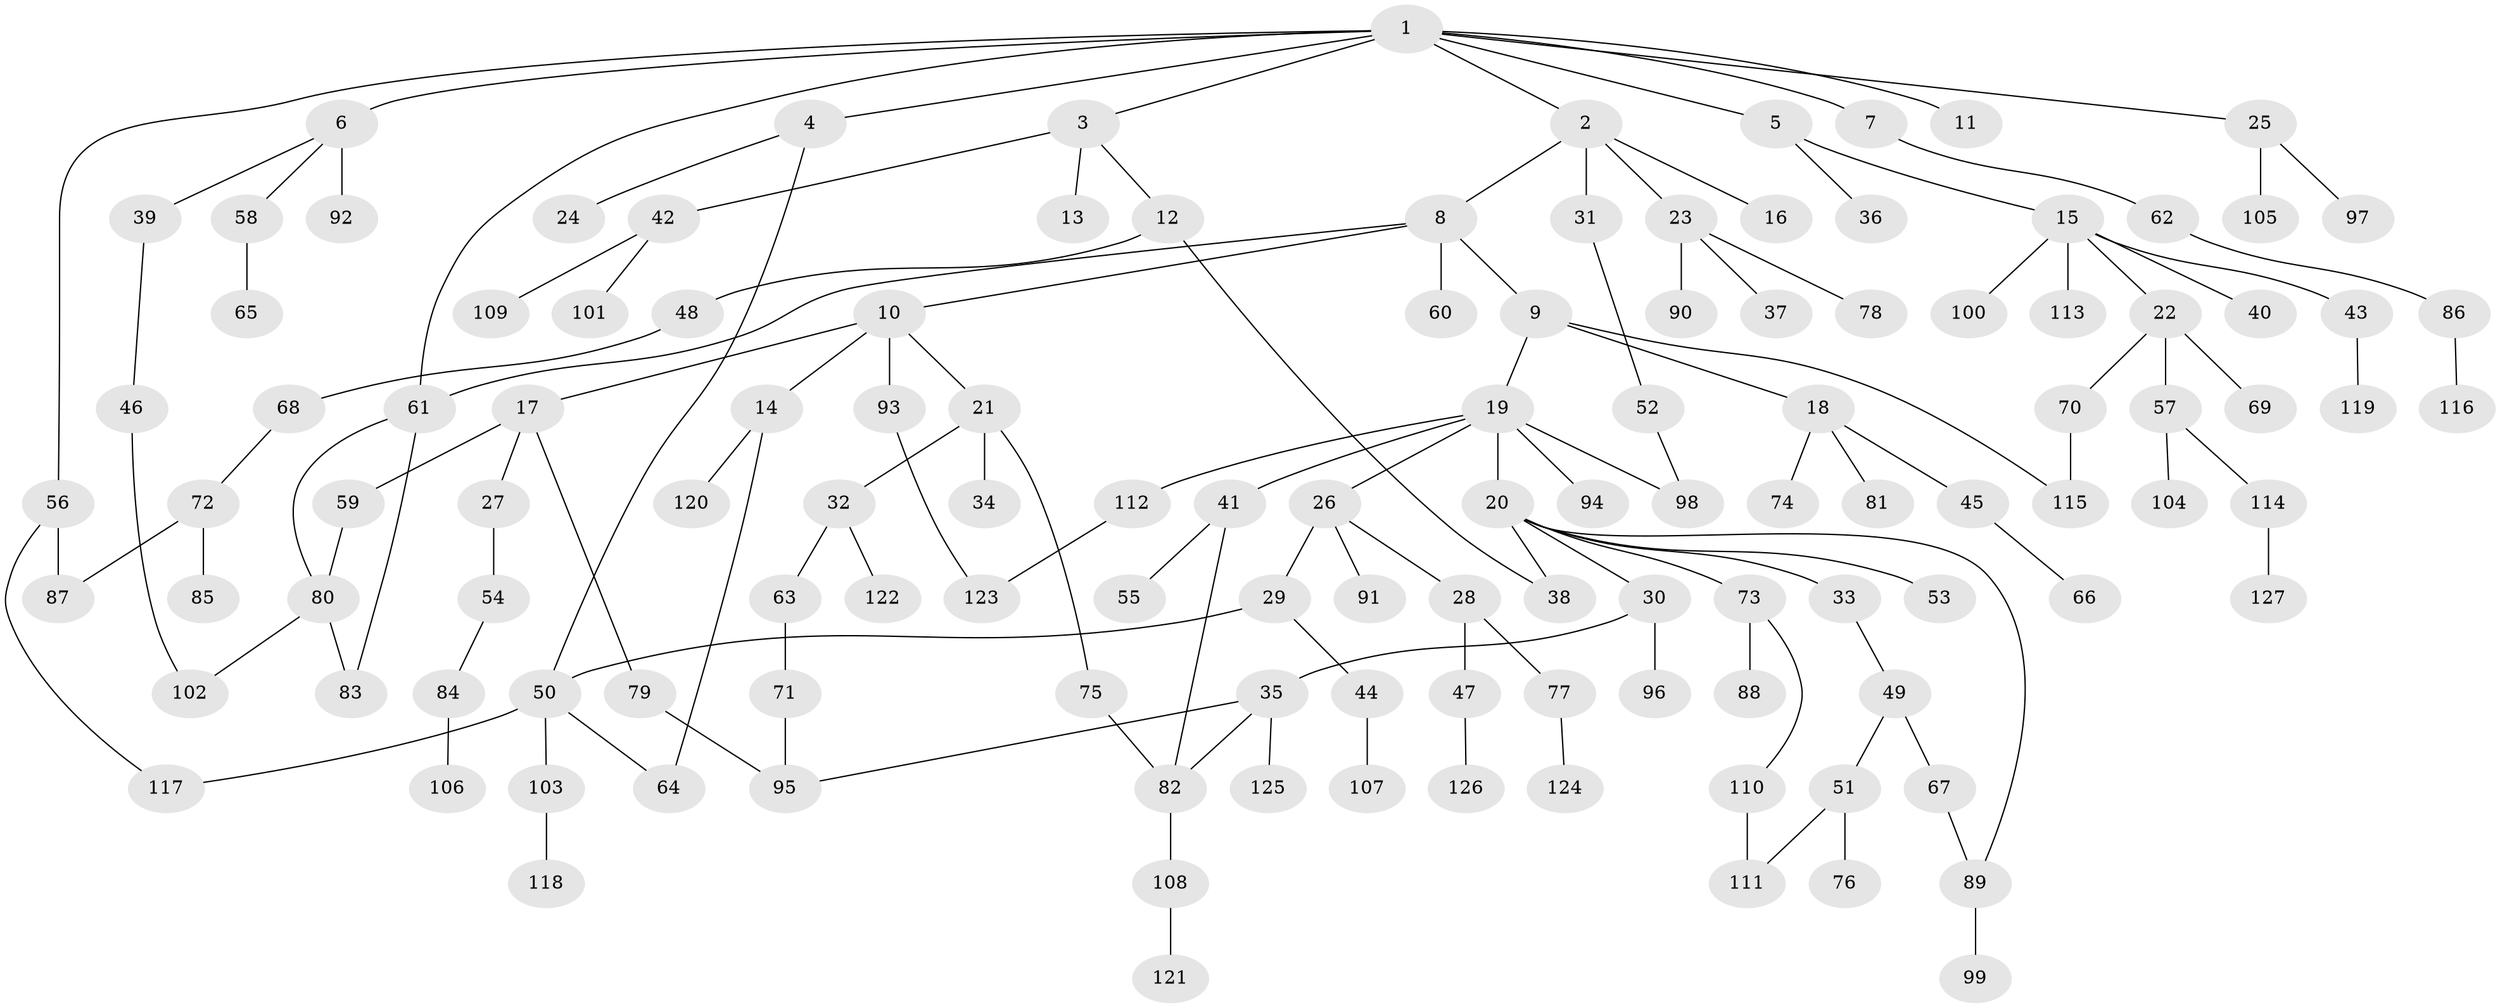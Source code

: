 // coarse degree distribution, {9: 0.011627906976744186, 4: 0.046511627906976744, 5: 0.05813953488372093, 2: 0.29069767441860467, 3: 0.12790697674418605, 7: 0.011627906976744186, 6: 0.046511627906976744, 1: 0.3953488372093023, 8: 0.011627906976744186}
// Generated by graph-tools (version 1.1) at 2025/51/02/27/25 19:51:37]
// undirected, 127 vertices, 144 edges
graph export_dot {
graph [start="1"]
  node [color=gray90,style=filled];
  1;
  2;
  3;
  4;
  5;
  6;
  7;
  8;
  9;
  10;
  11;
  12;
  13;
  14;
  15;
  16;
  17;
  18;
  19;
  20;
  21;
  22;
  23;
  24;
  25;
  26;
  27;
  28;
  29;
  30;
  31;
  32;
  33;
  34;
  35;
  36;
  37;
  38;
  39;
  40;
  41;
  42;
  43;
  44;
  45;
  46;
  47;
  48;
  49;
  50;
  51;
  52;
  53;
  54;
  55;
  56;
  57;
  58;
  59;
  60;
  61;
  62;
  63;
  64;
  65;
  66;
  67;
  68;
  69;
  70;
  71;
  72;
  73;
  74;
  75;
  76;
  77;
  78;
  79;
  80;
  81;
  82;
  83;
  84;
  85;
  86;
  87;
  88;
  89;
  90;
  91;
  92;
  93;
  94;
  95;
  96;
  97;
  98;
  99;
  100;
  101;
  102;
  103;
  104;
  105;
  106;
  107;
  108;
  109;
  110;
  111;
  112;
  113;
  114;
  115;
  116;
  117;
  118;
  119;
  120;
  121;
  122;
  123;
  124;
  125;
  126;
  127;
  1 -- 2;
  1 -- 3;
  1 -- 4;
  1 -- 5;
  1 -- 6;
  1 -- 7;
  1 -- 11;
  1 -- 25;
  1 -- 56;
  1 -- 61;
  2 -- 8;
  2 -- 16;
  2 -- 23;
  2 -- 31;
  3 -- 12;
  3 -- 13;
  3 -- 42;
  4 -- 24;
  4 -- 50;
  5 -- 15;
  5 -- 36;
  6 -- 39;
  6 -- 58;
  6 -- 92;
  7 -- 62;
  8 -- 9;
  8 -- 10;
  8 -- 60;
  8 -- 61;
  9 -- 18;
  9 -- 19;
  9 -- 115;
  10 -- 14;
  10 -- 17;
  10 -- 21;
  10 -- 93;
  12 -- 48;
  12 -- 38;
  14 -- 64;
  14 -- 120;
  15 -- 22;
  15 -- 40;
  15 -- 43;
  15 -- 100;
  15 -- 113;
  17 -- 27;
  17 -- 59;
  17 -- 79;
  18 -- 45;
  18 -- 74;
  18 -- 81;
  19 -- 20;
  19 -- 26;
  19 -- 41;
  19 -- 94;
  19 -- 112;
  19 -- 98;
  20 -- 30;
  20 -- 33;
  20 -- 38;
  20 -- 53;
  20 -- 73;
  20 -- 89;
  21 -- 32;
  21 -- 34;
  21 -- 75;
  22 -- 57;
  22 -- 69;
  22 -- 70;
  23 -- 37;
  23 -- 78;
  23 -- 90;
  25 -- 97;
  25 -- 105;
  26 -- 28;
  26 -- 29;
  26 -- 91;
  27 -- 54;
  28 -- 47;
  28 -- 77;
  29 -- 44;
  29 -- 50;
  30 -- 35;
  30 -- 96;
  31 -- 52;
  32 -- 63;
  32 -- 122;
  33 -- 49;
  35 -- 82;
  35 -- 125;
  35 -- 95;
  39 -- 46;
  41 -- 55;
  41 -- 82;
  42 -- 101;
  42 -- 109;
  43 -- 119;
  44 -- 107;
  45 -- 66;
  46 -- 102;
  47 -- 126;
  48 -- 68;
  49 -- 51;
  49 -- 67;
  50 -- 103;
  50 -- 117;
  50 -- 64;
  51 -- 76;
  51 -- 111;
  52 -- 98;
  54 -- 84;
  56 -- 87;
  56 -- 117;
  57 -- 104;
  57 -- 114;
  58 -- 65;
  59 -- 80;
  61 -- 83;
  61 -- 80;
  62 -- 86;
  63 -- 71;
  67 -- 89;
  68 -- 72;
  70 -- 115;
  71 -- 95;
  72 -- 85;
  72 -- 87;
  73 -- 88;
  73 -- 110;
  75 -- 82;
  77 -- 124;
  79 -- 95;
  80 -- 83;
  80 -- 102;
  82 -- 108;
  84 -- 106;
  86 -- 116;
  89 -- 99;
  93 -- 123;
  103 -- 118;
  108 -- 121;
  110 -- 111;
  112 -- 123;
  114 -- 127;
}
